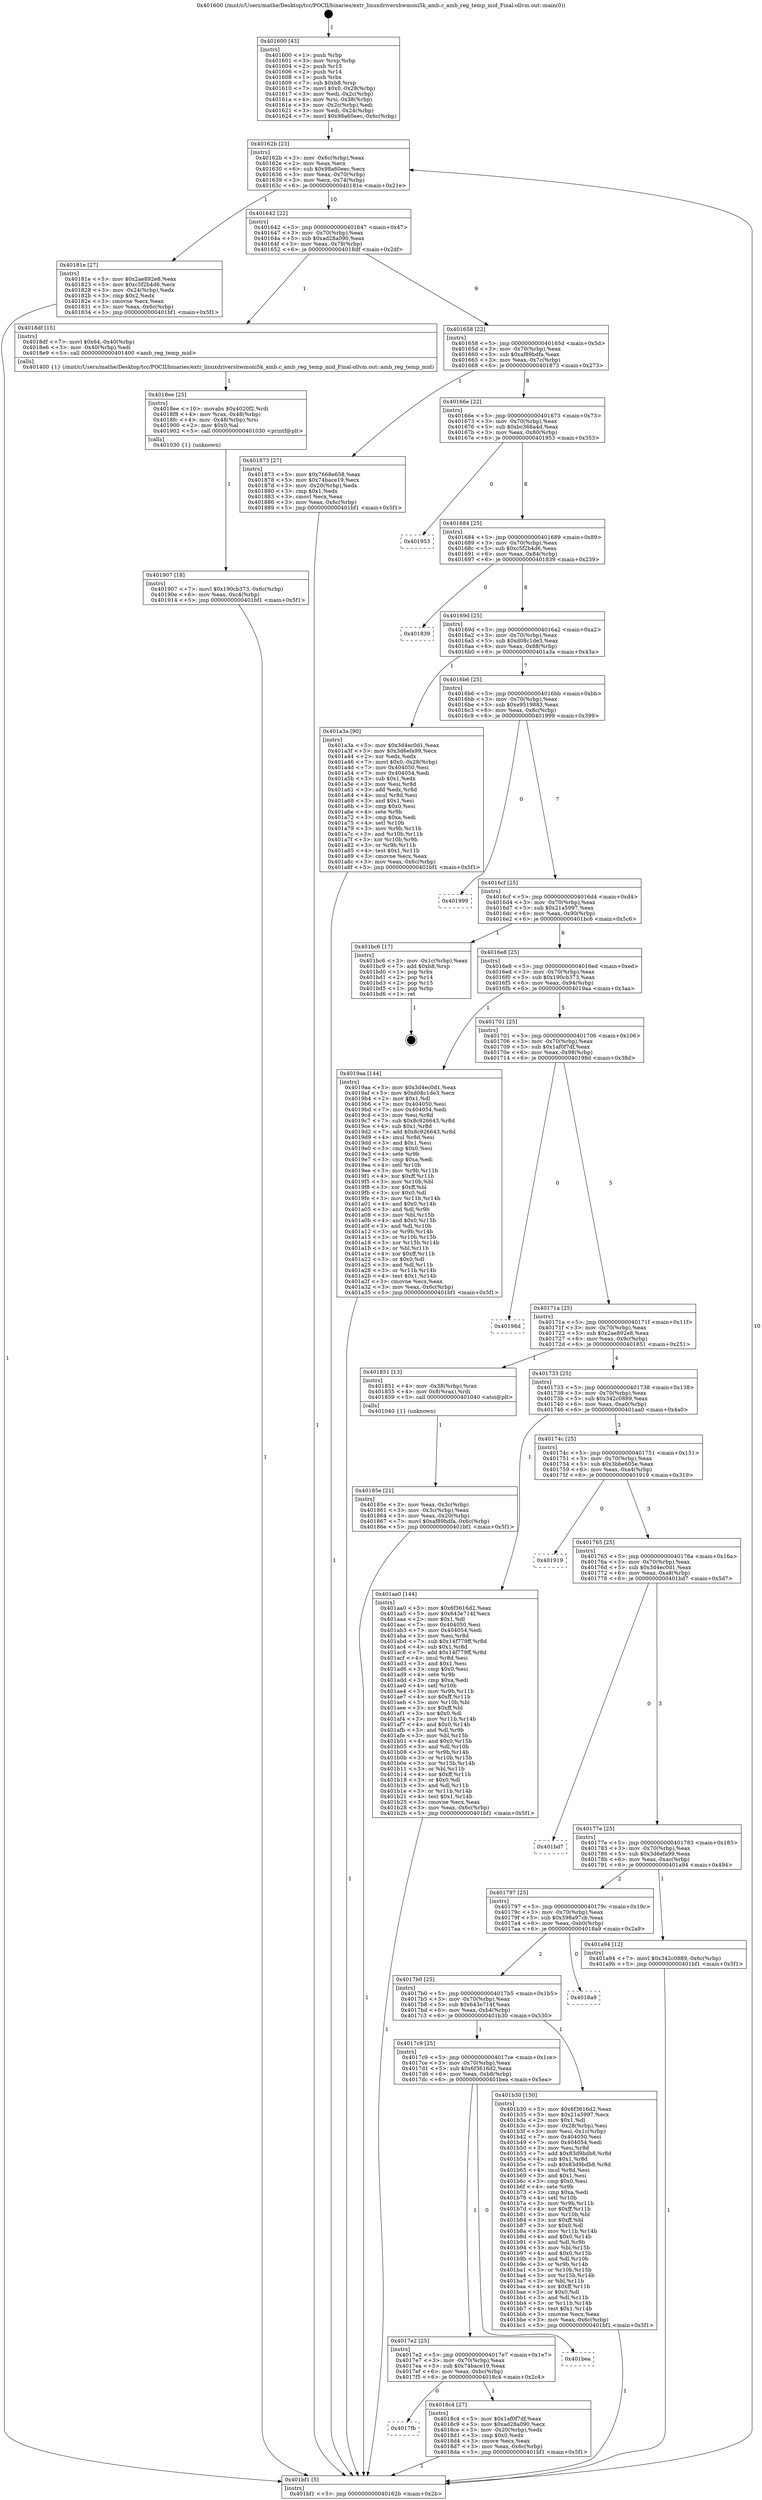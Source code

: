 digraph "0x401600" {
  label = "0x401600 (/mnt/c/Users/mathe/Desktop/tcc/POCII/binaries/extr_linuxdrivershwmoni5k_amb.c_amb_reg_temp_mid_Final-ollvm.out::main(0))"
  labelloc = "t"
  node[shape=record]

  Entry [label="",width=0.3,height=0.3,shape=circle,fillcolor=black,style=filled]
  "0x40162b" [label="{
     0x40162b [23]\l
     | [instrs]\l
     &nbsp;&nbsp;0x40162b \<+3\>: mov -0x6c(%rbp),%eax\l
     &nbsp;&nbsp;0x40162e \<+2\>: mov %eax,%ecx\l
     &nbsp;&nbsp;0x401630 \<+6\>: sub $0x98a60eec,%ecx\l
     &nbsp;&nbsp;0x401636 \<+3\>: mov %eax,-0x70(%rbp)\l
     &nbsp;&nbsp;0x401639 \<+3\>: mov %ecx,-0x74(%rbp)\l
     &nbsp;&nbsp;0x40163c \<+6\>: je 000000000040181e \<main+0x21e\>\l
  }"]
  "0x40181e" [label="{
     0x40181e [27]\l
     | [instrs]\l
     &nbsp;&nbsp;0x40181e \<+5\>: mov $0x2ae892e8,%eax\l
     &nbsp;&nbsp;0x401823 \<+5\>: mov $0xc5f2b4d6,%ecx\l
     &nbsp;&nbsp;0x401828 \<+3\>: mov -0x24(%rbp),%edx\l
     &nbsp;&nbsp;0x40182b \<+3\>: cmp $0x2,%edx\l
     &nbsp;&nbsp;0x40182e \<+3\>: cmovne %ecx,%eax\l
     &nbsp;&nbsp;0x401831 \<+3\>: mov %eax,-0x6c(%rbp)\l
     &nbsp;&nbsp;0x401834 \<+5\>: jmp 0000000000401bf1 \<main+0x5f1\>\l
  }"]
  "0x401642" [label="{
     0x401642 [22]\l
     | [instrs]\l
     &nbsp;&nbsp;0x401642 \<+5\>: jmp 0000000000401647 \<main+0x47\>\l
     &nbsp;&nbsp;0x401647 \<+3\>: mov -0x70(%rbp),%eax\l
     &nbsp;&nbsp;0x40164a \<+5\>: sub $0xad28a090,%eax\l
     &nbsp;&nbsp;0x40164f \<+3\>: mov %eax,-0x78(%rbp)\l
     &nbsp;&nbsp;0x401652 \<+6\>: je 00000000004018df \<main+0x2df\>\l
  }"]
  "0x401bf1" [label="{
     0x401bf1 [5]\l
     | [instrs]\l
     &nbsp;&nbsp;0x401bf1 \<+5\>: jmp 000000000040162b \<main+0x2b\>\l
  }"]
  "0x401600" [label="{
     0x401600 [43]\l
     | [instrs]\l
     &nbsp;&nbsp;0x401600 \<+1\>: push %rbp\l
     &nbsp;&nbsp;0x401601 \<+3\>: mov %rsp,%rbp\l
     &nbsp;&nbsp;0x401604 \<+2\>: push %r15\l
     &nbsp;&nbsp;0x401606 \<+2\>: push %r14\l
     &nbsp;&nbsp;0x401608 \<+1\>: push %rbx\l
     &nbsp;&nbsp;0x401609 \<+7\>: sub $0xb8,%rsp\l
     &nbsp;&nbsp;0x401610 \<+7\>: movl $0x0,-0x28(%rbp)\l
     &nbsp;&nbsp;0x401617 \<+3\>: mov %edi,-0x2c(%rbp)\l
     &nbsp;&nbsp;0x40161a \<+4\>: mov %rsi,-0x38(%rbp)\l
     &nbsp;&nbsp;0x40161e \<+3\>: mov -0x2c(%rbp),%edi\l
     &nbsp;&nbsp;0x401621 \<+3\>: mov %edi,-0x24(%rbp)\l
     &nbsp;&nbsp;0x401624 \<+7\>: movl $0x98a60eec,-0x6c(%rbp)\l
  }"]
  Exit [label="",width=0.3,height=0.3,shape=circle,fillcolor=black,style=filled,peripheries=2]
  "0x4018df" [label="{
     0x4018df [15]\l
     | [instrs]\l
     &nbsp;&nbsp;0x4018df \<+7\>: movl $0x64,-0x40(%rbp)\l
     &nbsp;&nbsp;0x4018e6 \<+3\>: mov -0x40(%rbp),%edi\l
     &nbsp;&nbsp;0x4018e9 \<+5\>: call 0000000000401400 \<amb_reg_temp_mid\>\l
     | [calls]\l
     &nbsp;&nbsp;0x401400 \{1\} (/mnt/c/Users/mathe/Desktop/tcc/POCII/binaries/extr_linuxdrivershwmoni5k_amb.c_amb_reg_temp_mid_Final-ollvm.out::amb_reg_temp_mid)\l
  }"]
  "0x401658" [label="{
     0x401658 [22]\l
     | [instrs]\l
     &nbsp;&nbsp;0x401658 \<+5\>: jmp 000000000040165d \<main+0x5d\>\l
     &nbsp;&nbsp;0x40165d \<+3\>: mov -0x70(%rbp),%eax\l
     &nbsp;&nbsp;0x401660 \<+5\>: sub $0xaf89bdfa,%eax\l
     &nbsp;&nbsp;0x401665 \<+3\>: mov %eax,-0x7c(%rbp)\l
     &nbsp;&nbsp;0x401668 \<+6\>: je 0000000000401873 \<main+0x273\>\l
  }"]
  "0x401907" [label="{
     0x401907 [18]\l
     | [instrs]\l
     &nbsp;&nbsp;0x401907 \<+7\>: movl $0x190cb373,-0x6c(%rbp)\l
     &nbsp;&nbsp;0x40190e \<+6\>: mov %eax,-0xc4(%rbp)\l
     &nbsp;&nbsp;0x401914 \<+5\>: jmp 0000000000401bf1 \<main+0x5f1\>\l
  }"]
  "0x401873" [label="{
     0x401873 [27]\l
     | [instrs]\l
     &nbsp;&nbsp;0x401873 \<+5\>: mov $0x7668e658,%eax\l
     &nbsp;&nbsp;0x401878 \<+5\>: mov $0x74bace19,%ecx\l
     &nbsp;&nbsp;0x40187d \<+3\>: mov -0x20(%rbp),%edx\l
     &nbsp;&nbsp;0x401880 \<+3\>: cmp $0x1,%edx\l
     &nbsp;&nbsp;0x401883 \<+3\>: cmovl %ecx,%eax\l
     &nbsp;&nbsp;0x401886 \<+3\>: mov %eax,-0x6c(%rbp)\l
     &nbsp;&nbsp;0x401889 \<+5\>: jmp 0000000000401bf1 \<main+0x5f1\>\l
  }"]
  "0x40166e" [label="{
     0x40166e [22]\l
     | [instrs]\l
     &nbsp;&nbsp;0x40166e \<+5\>: jmp 0000000000401673 \<main+0x73\>\l
     &nbsp;&nbsp;0x401673 \<+3\>: mov -0x70(%rbp),%eax\l
     &nbsp;&nbsp;0x401676 \<+5\>: sub $0xbc366a4d,%eax\l
     &nbsp;&nbsp;0x40167b \<+3\>: mov %eax,-0x80(%rbp)\l
     &nbsp;&nbsp;0x40167e \<+6\>: je 0000000000401953 \<main+0x353\>\l
  }"]
  "0x4018ee" [label="{
     0x4018ee [25]\l
     | [instrs]\l
     &nbsp;&nbsp;0x4018ee \<+10\>: movabs $0x4020f2,%rdi\l
     &nbsp;&nbsp;0x4018f8 \<+4\>: mov %rax,-0x48(%rbp)\l
     &nbsp;&nbsp;0x4018fc \<+4\>: mov -0x48(%rbp),%rsi\l
     &nbsp;&nbsp;0x401900 \<+2\>: mov $0x0,%al\l
     &nbsp;&nbsp;0x401902 \<+5\>: call 0000000000401030 \<printf@plt\>\l
     | [calls]\l
     &nbsp;&nbsp;0x401030 \{1\} (unknown)\l
  }"]
  "0x401953" [label="{
     0x401953\l
  }", style=dashed]
  "0x401684" [label="{
     0x401684 [25]\l
     | [instrs]\l
     &nbsp;&nbsp;0x401684 \<+5\>: jmp 0000000000401689 \<main+0x89\>\l
     &nbsp;&nbsp;0x401689 \<+3\>: mov -0x70(%rbp),%eax\l
     &nbsp;&nbsp;0x40168c \<+5\>: sub $0xc5f2b4d6,%eax\l
     &nbsp;&nbsp;0x401691 \<+6\>: mov %eax,-0x84(%rbp)\l
     &nbsp;&nbsp;0x401697 \<+6\>: je 0000000000401839 \<main+0x239\>\l
  }"]
  "0x4017fb" [label="{
     0x4017fb\l
  }", style=dashed]
  "0x401839" [label="{
     0x401839\l
  }", style=dashed]
  "0x40169d" [label="{
     0x40169d [25]\l
     | [instrs]\l
     &nbsp;&nbsp;0x40169d \<+5\>: jmp 00000000004016a2 \<main+0xa2\>\l
     &nbsp;&nbsp;0x4016a2 \<+3\>: mov -0x70(%rbp),%eax\l
     &nbsp;&nbsp;0x4016a5 \<+5\>: sub $0xd08c1de3,%eax\l
     &nbsp;&nbsp;0x4016aa \<+6\>: mov %eax,-0x88(%rbp)\l
     &nbsp;&nbsp;0x4016b0 \<+6\>: je 0000000000401a3a \<main+0x43a\>\l
  }"]
  "0x4018c4" [label="{
     0x4018c4 [27]\l
     | [instrs]\l
     &nbsp;&nbsp;0x4018c4 \<+5\>: mov $0x1af0f7df,%eax\l
     &nbsp;&nbsp;0x4018c9 \<+5\>: mov $0xad28a090,%ecx\l
     &nbsp;&nbsp;0x4018ce \<+3\>: mov -0x20(%rbp),%edx\l
     &nbsp;&nbsp;0x4018d1 \<+3\>: cmp $0x0,%edx\l
     &nbsp;&nbsp;0x4018d4 \<+3\>: cmove %ecx,%eax\l
     &nbsp;&nbsp;0x4018d7 \<+3\>: mov %eax,-0x6c(%rbp)\l
     &nbsp;&nbsp;0x4018da \<+5\>: jmp 0000000000401bf1 \<main+0x5f1\>\l
  }"]
  "0x401a3a" [label="{
     0x401a3a [90]\l
     | [instrs]\l
     &nbsp;&nbsp;0x401a3a \<+5\>: mov $0x3d4ec0d1,%eax\l
     &nbsp;&nbsp;0x401a3f \<+5\>: mov $0x3d6efa99,%ecx\l
     &nbsp;&nbsp;0x401a44 \<+2\>: xor %edx,%edx\l
     &nbsp;&nbsp;0x401a46 \<+7\>: movl $0x0,-0x28(%rbp)\l
     &nbsp;&nbsp;0x401a4d \<+7\>: mov 0x404050,%esi\l
     &nbsp;&nbsp;0x401a54 \<+7\>: mov 0x404054,%edi\l
     &nbsp;&nbsp;0x401a5b \<+3\>: sub $0x1,%edx\l
     &nbsp;&nbsp;0x401a5e \<+3\>: mov %esi,%r8d\l
     &nbsp;&nbsp;0x401a61 \<+3\>: add %edx,%r8d\l
     &nbsp;&nbsp;0x401a64 \<+4\>: imul %r8d,%esi\l
     &nbsp;&nbsp;0x401a68 \<+3\>: and $0x1,%esi\l
     &nbsp;&nbsp;0x401a6b \<+3\>: cmp $0x0,%esi\l
     &nbsp;&nbsp;0x401a6e \<+4\>: sete %r9b\l
     &nbsp;&nbsp;0x401a72 \<+3\>: cmp $0xa,%edi\l
     &nbsp;&nbsp;0x401a75 \<+4\>: setl %r10b\l
     &nbsp;&nbsp;0x401a79 \<+3\>: mov %r9b,%r11b\l
     &nbsp;&nbsp;0x401a7c \<+3\>: and %r10b,%r11b\l
     &nbsp;&nbsp;0x401a7f \<+3\>: xor %r10b,%r9b\l
     &nbsp;&nbsp;0x401a82 \<+3\>: or %r9b,%r11b\l
     &nbsp;&nbsp;0x401a85 \<+4\>: test $0x1,%r11b\l
     &nbsp;&nbsp;0x401a89 \<+3\>: cmovne %ecx,%eax\l
     &nbsp;&nbsp;0x401a8c \<+3\>: mov %eax,-0x6c(%rbp)\l
     &nbsp;&nbsp;0x401a8f \<+5\>: jmp 0000000000401bf1 \<main+0x5f1\>\l
  }"]
  "0x4016b6" [label="{
     0x4016b6 [25]\l
     | [instrs]\l
     &nbsp;&nbsp;0x4016b6 \<+5\>: jmp 00000000004016bb \<main+0xbb\>\l
     &nbsp;&nbsp;0x4016bb \<+3\>: mov -0x70(%rbp),%eax\l
     &nbsp;&nbsp;0x4016be \<+5\>: sub $0xe9519883,%eax\l
     &nbsp;&nbsp;0x4016c3 \<+6\>: mov %eax,-0x8c(%rbp)\l
     &nbsp;&nbsp;0x4016c9 \<+6\>: je 0000000000401999 \<main+0x399\>\l
  }"]
  "0x4017e2" [label="{
     0x4017e2 [25]\l
     | [instrs]\l
     &nbsp;&nbsp;0x4017e2 \<+5\>: jmp 00000000004017e7 \<main+0x1e7\>\l
     &nbsp;&nbsp;0x4017e7 \<+3\>: mov -0x70(%rbp),%eax\l
     &nbsp;&nbsp;0x4017ea \<+5\>: sub $0x74bace19,%eax\l
     &nbsp;&nbsp;0x4017ef \<+6\>: mov %eax,-0xbc(%rbp)\l
     &nbsp;&nbsp;0x4017f5 \<+6\>: je 00000000004018c4 \<main+0x2c4\>\l
  }"]
  "0x401999" [label="{
     0x401999\l
  }", style=dashed]
  "0x4016cf" [label="{
     0x4016cf [25]\l
     | [instrs]\l
     &nbsp;&nbsp;0x4016cf \<+5\>: jmp 00000000004016d4 \<main+0xd4\>\l
     &nbsp;&nbsp;0x4016d4 \<+3\>: mov -0x70(%rbp),%eax\l
     &nbsp;&nbsp;0x4016d7 \<+5\>: sub $0x21a5997,%eax\l
     &nbsp;&nbsp;0x4016dc \<+6\>: mov %eax,-0x90(%rbp)\l
     &nbsp;&nbsp;0x4016e2 \<+6\>: je 0000000000401bc6 \<main+0x5c6\>\l
  }"]
  "0x401bea" [label="{
     0x401bea\l
  }", style=dashed]
  "0x401bc6" [label="{
     0x401bc6 [17]\l
     | [instrs]\l
     &nbsp;&nbsp;0x401bc6 \<+3\>: mov -0x1c(%rbp),%eax\l
     &nbsp;&nbsp;0x401bc9 \<+7\>: add $0xb8,%rsp\l
     &nbsp;&nbsp;0x401bd0 \<+1\>: pop %rbx\l
     &nbsp;&nbsp;0x401bd1 \<+2\>: pop %r14\l
     &nbsp;&nbsp;0x401bd3 \<+2\>: pop %r15\l
     &nbsp;&nbsp;0x401bd5 \<+1\>: pop %rbp\l
     &nbsp;&nbsp;0x401bd6 \<+1\>: ret\l
  }"]
  "0x4016e8" [label="{
     0x4016e8 [25]\l
     | [instrs]\l
     &nbsp;&nbsp;0x4016e8 \<+5\>: jmp 00000000004016ed \<main+0xed\>\l
     &nbsp;&nbsp;0x4016ed \<+3\>: mov -0x70(%rbp),%eax\l
     &nbsp;&nbsp;0x4016f0 \<+5\>: sub $0x190cb373,%eax\l
     &nbsp;&nbsp;0x4016f5 \<+6\>: mov %eax,-0x94(%rbp)\l
     &nbsp;&nbsp;0x4016fb \<+6\>: je 00000000004019aa \<main+0x3aa\>\l
  }"]
  "0x4017c9" [label="{
     0x4017c9 [25]\l
     | [instrs]\l
     &nbsp;&nbsp;0x4017c9 \<+5\>: jmp 00000000004017ce \<main+0x1ce\>\l
     &nbsp;&nbsp;0x4017ce \<+3\>: mov -0x70(%rbp),%eax\l
     &nbsp;&nbsp;0x4017d1 \<+5\>: sub $0x6f3616d2,%eax\l
     &nbsp;&nbsp;0x4017d6 \<+6\>: mov %eax,-0xb8(%rbp)\l
     &nbsp;&nbsp;0x4017dc \<+6\>: je 0000000000401bea \<main+0x5ea\>\l
  }"]
  "0x4019aa" [label="{
     0x4019aa [144]\l
     | [instrs]\l
     &nbsp;&nbsp;0x4019aa \<+5\>: mov $0x3d4ec0d1,%eax\l
     &nbsp;&nbsp;0x4019af \<+5\>: mov $0xd08c1de3,%ecx\l
     &nbsp;&nbsp;0x4019b4 \<+2\>: mov $0x1,%dl\l
     &nbsp;&nbsp;0x4019b6 \<+7\>: mov 0x404050,%esi\l
     &nbsp;&nbsp;0x4019bd \<+7\>: mov 0x404054,%edi\l
     &nbsp;&nbsp;0x4019c4 \<+3\>: mov %esi,%r8d\l
     &nbsp;&nbsp;0x4019c7 \<+7\>: sub $0x8c926643,%r8d\l
     &nbsp;&nbsp;0x4019ce \<+4\>: sub $0x1,%r8d\l
     &nbsp;&nbsp;0x4019d2 \<+7\>: add $0x8c926643,%r8d\l
     &nbsp;&nbsp;0x4019d9 \<+4\>: imul %r8d,%esi\l
     &nbsp;&nbsp;0x4019dd \<+3\>: and $0x1,%esi\l
     &nbsp;&nbsp;0x4019e0 \<+3\>: cmp $0x0,%esi\l
     &nbsp;&nbsp;0x4019e3 \<+4\>: sete %r9b\l
     &nbsp;&nbsp;0x4019e7 \<+3\>: cmp $0xa,%edi\l
     &nbsp;&nbsp;0x4019ea \<+4\>: setl %r10b\l
     &nbsp;&nbsp;0x4019ee \<+3\>: mov %r9b,%r11b\l
     &nbsp;&nbsp;0x4019f1 \<+4\>: xor $0xff,%r11b\l
     &nbsp;&nbsp;0x4019f5 \<+3\>: mov %r10b,%bl\l
     &nbsp;&nbsp;0x4019f8 \<+3\>: xor $0xff,%bl\l
     &nbsp;&nbsp;0x4019fb \<+3\>: xor $0x0,%dl\l
     &nbsp;&nbsp;0x4019fe \<+3\>: mov %r11b,%r14b\l
     &nbsp;&nbsp;0x401a01 \<+4\>: and $0x0,%r14b\l
     &nbsp;&nbsp;0x401a05 \<+3\>: and %dl,%r9b\l
     &nbsp;&nbsp;0x401a08 \<+3\>: mov %bl,%r15b\l
     &nbsp;&nbsp;0x401a0b \<+4\>: and $0x0,%r15b\l
     &nbsp;&nbsp;0x401a0f \<+3\>: and %dl,%r10b\l
     &nbsp;&nbsp;0x401a12 \<+3\>: or %r9b,%r14b\l
     &nbsp;&nbsp;0x401a15 \<+3\>: or %r10b,%r15b\l
     &nbsp;&nbsp;0x401a18 \<+3\>: xor %r15b,%r14b\l
     &nbsp;&nbsp;0x401a1b \<+3\>: or %bl,%r11b\l
     &nbsp;&nbsp;0x401a1e \<+4\>: xor $0xff,%r11b\l
     &nbsp;&nbsp;0x401a22 \<+3\>: or $0x0,%dl\l
     &nbsp;&nbsp;0x401a25 \<+3\>: and %dl,%r11b\l
     &nbsp;&nbsp;0x401a28 \<+3\>: or %r11b,%r14b\l
     &nbsp;&nbsp;0x401a2b \<+4\>: test $0x1,%r14b\l
     &nbsp;&nbsp;0x401a2f \<+3\>: cmovne %ecx,%eax\l
     &nbsp;&nbsp;0x401a32 \<+3\>: mov %eax,-0x6c(%rbp)\l
     &nbsp;&nbsp;0x401a35 \<+5\>: jmp 0000000000401bf1 \<main+0x5f1\>\l
  }"]
  "0x401701" [label="{
     0x401701 [25]\l
     | [instrs]\l
     &nbsp;&nbsp;0x401701 \<+5\>: jmp 0000000000401706 \<main+0x106\>\l
     &nbsp;&nbsp;0x401706 \<+3\>: mov -0x70(%rbp),%eax\l
     &nbsp;&nbsp;0x401709 \<+5\>: sub $0x1af0f7df,%eax\l
     &nbsp;&nbsp;0x40170e \<+6\>: mov %eax,-0x98(%rbp)\l
     &nbsp;&nbsp;0x401714 \<+6\>: je 000000000040198d \<main+0x38d\>\l
  }"]
  "0x401b30" [label="{
     0x401b30 [150]\l
     | [instrs]\l
     &nbsp;&nbsp;0x401b30 \<+5\>: mov $0x6f3616d2,%eax\l
     &nbsp;&nbsp;0x401b35 \<+5\>: mov $0x21a5997,%ecx\l
     &nbsp;&nbsp;0x401b3a \<+2\>: mov $0x1,%dl\l
     &nbsp;&nbsp;0x401b3c \<+3\>: mov -0x28(%rbp),%esi\l
     &nbsp;&nbsp;0x401b3f \<+3\>: mov %esi,-0x1c(%rbp)\l
     &nbsp;&nbsp;0x401b42 \<+7\>: mov 0x404050,%esi\l
     &nbsp;&nbsp;0x401b49 \<+7\>: mov 0x404054,%edi\l
     &nbsp;&nbsp;0x401b50 \<+3\>: mov %esi,%r8d\l
     &nbsp;&nbsp;0x401b53 \<+7\>: add $0x83d9bdb8,%r8d\l
     &nbsp;&nbsp;0x401b5a \<+4\>: sub $0x1,%r8d\l
     &nbsp;&nbsp;0x401b5e \<+7\>: sub $0x83d9bdb8,%r8d\l
     &nbsp;&nbsp;0x401b65 \<+4\>: imul %r8d,%esi\l
     &nbsp;&nbsp;0x401b69 \<+3\>: and $0x1,%esi\l
     &nbsp;&nbsp;0x401b6c \<+3\>: cmp $0x0,%esi\l
     &nbsp;&nbsp;0x401b6f \<+4\>: sete %r9b\l
     &nbsp;&nbsp;0x401b73 \<+3\>: cmp $0xa,%edi\l
     &nbsp;&nbsp;0x401b76 \<+4\>: setl %r10b\l
     &nbsp;&nbsp;0x401b7a \<+3\>: mov %r9b,%r11b\l
     &nbsp;&nbsp;0x401b7d \<+4\>: xor $0xff,%r11b\l
     &nbsp;&nbsp;0x401b81 \<+3\>: mov %r10b,%bl\l
     &nbsp;&nbsp;0x401b84 \<+3\>: xor $0xff,%bl\l
     &nbsp;&nbsp;0x401b87 \<+3\>: xor $0x0,%dl\l
     &nbsp;&nbsp;0x401b8a \<+3\>: mov %r11b,%r14b\l
     &nbsp;&nbsp;0x401b8d \<+4\>: and $0x0,%r14b\l
     &nbsp;&nbsp;0x401b91 \<+3\>: and %dl,%r9b\l
     &nbsp;&nbsp;0x401b94 \<+3\>: mov %bl,%r15b\l
     &nbsp;&nbsp;0x401b97 \<+4\>: and $0x0,%r15b\l
     &nbsp;&nbsp;0x401b9b \<+3\>: and %dl,%r10b\l
     &nbsp;&nbsp;0x401b9e \<+3\>: or %r9b,%r14b\l
     &nbsp;&nbsp;0x401ba1 \<+3\>: or %r10b,%r15b\l
     &nbsp;&nbsp;0x401ba4 \<+3\>: xor %r15b,%r14b\l
     &nbsp;&nbsp;0x401ba7 \<+3\>: or %bl,%r11b\l
     &nbsp;&nbsp;0x401baa \<+4\>: xor $0xff,%r11b\l
     &nbsp;&nbsp;0x401bae \<+3\>: or $0x0,%dl\l
     &nbsp;&nbsp;0x401bb1 \<+3\>: and %dl,%r11b\l
     &nbsp;&nbsp;0x401bb4 \<+3\>: or %r11b,%r14b\l
     &nbsp;&nbsp;0x401bb7 \<+4\>: test $0x1,%r14b\l
     &nbsp;&nbsp;0x401bbb \<+3\>: cmovne %ecx,%eax\l
     &nbsp;&nbsp;0x401bbe \<+3\>: mov %eax,-0x6c(%rbp)\l
     &nbsp;&nbsp;0x401bc1 \<+5\>: jmp 0000000000401bf1 \<main+0x5f1\>\l
  }"]
  "0x40198d" [label="{
     0x40198d\l
  }", style=dashed]
  "0x40171a" [label="{
     0x40171a [25]\l
     | [instrs]\l
     &nbsp;&nbsp;0x40171a \<+5\>: jmp 000000000040171f \<main+0x11f\>\l
     &nbsp;&nbsp;0x40171f \<+3\>: mov -0x70(%rbp),%eax\l
     &nbsp;&nbsp;0x401722 \<+5\>: sub $0x2ae892e8,%eax\l
     &nbsp;&nbsp;0x401727 \<+6\>: mov %eax,-0x9c(%rbp)\l
     &nbsp;&nbsp;0x40172d \<+6\>: je 0000000000401851 \<main+0x251\>\l
  }"]
  "0x4017b0" [label="{
     0x4017b0 [25]\l
     | [instrs]\l
     &nbsp;&nbsp;0x4017b0 \<+5\>: jmp 00000000004017b5 \<main+0x1b5\>\l
     &nbsp;&nbsp;0x4017b5 \<+3\>: mov -0x70(%rbp),%eax\l
     &nbsp;&nbsp;0x4017b8 \<+5\>: sub $0x643e714f,%eax\l
     &nbsp;&nbsp;0x4017bd \<+6\>: mov %eax,-0xb4(%rbp)\l
     &nbsp;&nbsp;0x4017c3 \<+6\>: je 0000000000401b30 \<main+0x530\>\l
  }"]
  "0x401851" [label="{
     0x401851 [13]\l
     | [instrs]\l
     &nbsp;&nbsp;0x401851 \<+4\>: mov -0x38(%rbp),%rax\l
     &nbsp;&nbsp;0x401855 \<+4\>: mov 0x8(%rax),%rdi\l
     &nbsp;&nbsp;0x401859 \<+5\>: call 0000000000401040 \<atoi@plt\>\l
     | [calls]\l
     &nbsp;&nbsp;0x401040 \{1\} (unknown)\l
  }"]
  "0x401733" [label="{
     0x401733 [25]\l
     | [instrs]\l
     &nbsp;&nbsp;0x401733 \<+5\>: jmp 0000000000401738 \<main+0x138\>\l
     &nbsp;&nbsp;0x401738 \<+3\>: mov -0x70(%rbp),%eax\l
     &nbsp;&nbsp;0x40173b \<+5\>: sub $0x342c0889,%eax\l
     &nbsp;&nbsp;0x401740 \<+6\>: mov %eax,-0xa0(%rbp)\l
     &nbsp;&nbsp;0x401746 \<+6\>: je 0000000000401aa0 \<main+0x4a0\>\l
  }"]
  "0x40185e" [label="{
     0x40185e [21]\l
     | [instrs]\l
     &nbsp;&nbsp;0x40185e \<+3\>: mov %eax,-0x3c(%rbp)\l
     &nbsp;&nbsp;0x401861 \<+3\>: mov -0x3c(%rbp),%eax\l
     &nbsp;&nbsp;0x401864 \<+3\>: mov %eax,-0x20(%rbp)\l
     &nbsp;&nbsp;0x401867 \<+7\>: movl $0xaf89bdfa,-0x6c(%rbp)\l
     &nbsp;&nbsp;0x40186e \<+5\>: jmp 0000000000401bf1 \<main+0x5f1\>\l
  }"]
  "0x4018a9" [label="{
     0x4018a9\l
  }", style=dashed]
  "0x401aa0" [label="{
     0x401aa0 [144]\l
     | [instrs]\l
     &nbsp;&nbsp;0x401aa0 \<+5\>: mov $0x6f3616d2,%eax\l
     &nbsp;&nbsp;0x401aa5 \<+5\>: mov $0x643e714f,%ecx\l
     &nbsp;&nbsp;0x401aaa \<+2\>: mov $0x1,%dl\l
     &nbsp;&nbsp;0x401aac \<+7\>: mov 0x404050,%esi\l
     &nbsp;&nbsp;0x401ab3 \<+7\>: mov 0x404054,%edi\l
     &nbsp;&nbsp;0x401aba \<+3\>: mov %esi,%r8d\l
     &nbsp;&nbsp;0x401abd \<+7\>: sub $0x14f779ff,%r8d\l
     &nbsp;&nbsp;0x401ac4 \<+4\>: sub $0x1,%r8d\l
     &nbsp;&nbsp;0x401ac8 \<+7\>: add $0x14f779ff,%r8d\l
     &nbsp;&nbsp;0x401acf \<+4\>: imul %r8d,%esi\l
     &nbsp;&nbsp;0x401ad3 \<+3\>: and $0x1,%esi\l
     &nbsp;&nbsp;0x401ad6 \<+3\>: cmp $0x0,%esi\l
     &nbsp;&nbsp;0x401ad9 \<+4\>: sete %r9b\l
     &nbsp;&nbsp;0x401add \<+3\>: cmp $0xa,%edi\l
     &nbsp;&nbsp;0x401ae0 \<+4\>: setl %r10b\l
     &nbsp;&nbsp;0x401ae4 \<+3\>: mov %r9b,%r11b\l
     &nbsp;&nbsp;0x401ae7 \<+4\>: xor $0xff,%r11b\l
     &nbsp;&nbsp;0x401aeb \<+3\>: mov %r10b,%bl\l
     &nbsp;&nbsp;0x401aee \<+3\>: xor $0xff,%bl\l
     &nbsp;&nbsp;0x401af1 \<+3\>: xor $0x0,%dl\l
     &nbsp;&nbsp;0x401af4 \<+3\>: mov %r11b,%r14b\l
     &nbsp;&nbsp;0x401af7 \<+4\>: and $0x0,%r14b\l
     &nbsp;&nbsp;0x401afb \<+3\>: and %dl,%r9b\l
     &nbsp;&nbsp;0x401afe \<+3\>: mov %bl,%r15b\l
     &nbsp;&nbsp;0x401b01 \<+4\>: and $0x0,%r15b\l
     &nbsp;&nbsp;0x401b05 \<+3\>: and %dl,%r10b\l
     &nbsp;&nbsp;0x401b08 \<+3\>: or %r9b,%r14b\l
     &nbsp;&nbsp;0x401b0b \<+3\>: or %r10b,%r15b\l
     &nbsp;&nbsp;0x401b0e \<+3\>: xor %r15b,%r14b\l
     &nbsp;&nbsp;0x401b11 \<+3\>: or %bl,%r11b\l
     &nbsp;&nbsp;0x401b14 \<+4\>: xor $0xff,%r11b\l
     &nbsp;&nbsp;0x401b18 \<+3\>: or $0x0,%dl\l
     &nbsp;&nbsp;0x401b1b \<+3\>: and %dl,%r11b\l
     &nbsp;&nbsp;0x401b1e \<+3\>: or %r11b,%r14b\l
     &nbsp;&nbsp;0x401b21 \<+4\>: test $0x1,%r14b\l
     &nbsp;&nbsp;0x401b25 \<+3\>: cmovne %ecx,%eax\l
     &nbsp;&nbsp;0x401b28 \<+3\>: mov %eax,-0x6c(%rbp)\l
     &nbsp;&nbsp;0x401b2b \<+5\>: jmp 0000000000401bf1 \<main+0x5f1\>\l
  }"]
  "0x40174c" [label="{
     0x40174c [25]\l
     | [instrs]\l
     &nbsp;&nbsp;0x40174c \<+5\>: jmp 0000000000401751 \<main+0x151\>\l
     &nbsp;&nbsp;0x401751 \<+3\>: mov -0x70(%rbp),%eax\l
     &nbsp;&nbsp;0x401754 \<+5\>: sub $0x3bbe605e,%eax\l
     &nbsp;&nbsp;0x401759 \<+6\>: mov %eax,-0xa4(%rbp)\l
     &nbsp;&nbsp;0x40175f \<+6\>: je 0000000000401919 \<main+0x319\>\l
  }"]
  "0x401797" [label="{
     0x401797 [25]\l
     | [instrs]\l
     &nbsp;&nbsp;0x401797 \<+5\>: jmp 000000000040179c \<main+0x19c\>\l
     &nbsp;&nbsp;0x40179c \<+3\>: mov -0x70(%rbp),%eax\l
     &nbsp;&nbsp;0x40179f \<+5\>: sub $0x598a97cb,%eax\l
     &nbsp;&nbsp;0x4017a4 \<+6\>: mov %eax,-0xb0(%rbp)\l
     &nbsp;&nbsp;0x4017aa \<+6\>: je 00000000004018a9 \<main+0x2a9\>\l
  }"]
  "0x401919" [label="{
     0x401919\l
  }", style=dashed]
  "0x401765" [label="{
     0x401765 [25]\l
     | [instrs]\l
     &nbsp;&nbsp;0x401765 \<+5\>: jmp 000000000040176a \<main+0x16a\>\l
     &nbsp;&nbsp;0x40176a \<+3\>: mov -0x70(%rbp),%eax\l
     &nbsp;&nbsp;0x40176d \<+5\>: sub $0x3d4ec0d1,%eax\l
     &nbsp;&nbsp;0x401772 \<+6\>: mov %eax,-0xa8(%rbp)\l
     &nbsp;&nbsp;0x401778 \<+6\>: je 0000000000401bd7 \<main+0x5d7\>\l
  }"]
  "0x401a94" [label="{
     0x401a94 [12]\l
     | [instrs]\l
     &nbsp;&nbsp;0x401a94 \<+7\>: movl $0x342c0889,-0x6c(%rbp)\l
     &nbsp;&nbsp;0x401a9b \<+5\>: jmp 0000000000401bf1 \<main+0x5f1\>\l
  }"]
  "0x401bd7" [label="{
     0x401bd7\l
  }", style=dashed]
  "0x40177e" [label="{
     0x40177e [25]\l
     | [instrs]\l
     &nbsp;&nbsp;0x40177e \<+5\>: jmp 0000000000401783 \<main+0x183\>\l
     &nbsp;&nbsp;0x401783 \<+3\>: mov -0x70(%rbp),%eax\l
     &nbsp;&nbsp;0x401786 \<+5\>: sub $0x3d6efa99,%eax\l
     &nbsp;&nbsp;0x40178b \<+6\>: mov %eax,-0xac(%rbp)\l
     &nbsp;&nbsp;0x401791 \<+6\>: je 0000000000401a94 \<main+0x494\>\l
  }"]
  Entry -> "0x401600" [label=" 1"]
  "0x40162b" -> "0x40181e" [label=" 1"]
  "0x40162b" -> "0x401642" [label=" 10"]
  "0x40181e" -> "0x401bf1" [label=" 1"]
  "0x401600" -> "0x40162b" [label=" 1"]
  "0x401bf1" -> "0x40162b" [label=" 10"]
  "0x401bc6" -> Exit [label=" 1"]
  "0x401642" -> "0x4018df" [label=" 1"]
  "0x401642" -> "0x401658" [label=" 9"]
  "0x401b30" -> "0x401bf1" [label=" 1"]
  "0x401658" -> "0x401873" [label=" 1"]
  "0x401658" -> "0x40166e" [label=" 8"]
  "0x401aa0" -> "0x401bf1" [label=" 1"]
  "0x40166e" -> "0x401953" [label=" 0"]
  "0x40166e" -> "0x401684" [label=" 8"]
  "0x401a94" -> "0x401bf1" [label=" 1"]
  "0x401684" -> "0x401839" [label=" 0"]
  "0x401684" -> "0x40169d" [label=" 8"]
  "0x401a3a" -> "0x401bf1" [label=" 1"]
  "0x40169d" -> "0x401a3a" [label=" 1"]
  "0x40169d" -> "0x4016b6" [label=" 7"]
  "0x4019aa" -> "0x401bf1" [label=" 1"]
  "0x4016b6" -> "0x401999" [label=" 0"]
  "0x4016b6" -> "0x4016cf" [label=" 7"]
  "0x4018ee" -> "0x401907" [label=" 1"]
  "0x4016cf" -> "0x401bc6" [label=" 1"]
  "0x4016cf" -> "0x4016e8" [label=" 6"]
  "0x4018df" -> "0x4018ee" [label=" 1"]
  "0x4016e8" -> "0x4019aa" [label=" 1"]
  "0x4016e8" -> "0x401701" [label=" 5"]
  "0x4017e2" -> "0x4017fb" [label=" 0"]
  "0x401701" -> "0x40198d" [label=" 0"]
  "0x401701" -> "0x40171a" [label=" 5"]
  "0x4017e2" -> "0x4018c4" [label=" 1"]
  "0x40171a" -> "0x401851" [label=" 1"]
  "0x40171a" -> "0x401733" [label=" 4"]
  "0x401851" -> "0x40185e" [label=" 1"]
  "0x40185e" -> "0x401bf1" [label=" 1"]
  "0x401873" -> "0x401bf1" [label=" 1"]
  "0x4017c9" -> "0x4017e2" [label=" 1"]
  "0x401733" -> "0x401aa0" [label=" 1"]
  "0x401733" -> "0x40174c" [label=" 3"]
  "0x4017c9" -> "0x401bea" [label=" 0"]
  "0x40174c" -> "0x401919" [label=" 0"]
  "0x40174c" -> "0x401765" [label=" 3"]
  "0x4017b0" -> "0x4017c9" [label=" 1"]
  "0x401765" -> "0x401bd7" [label=" 0"]
  "0x401765" -> "0x40177e" [label=" 3"]
  "0x4017b0" -> "0x401b30" [label=" 1"]
  "0x40177e" -> "0x401a94" [label=" 1"]
  "0x40177e" -> "0x401797" [label=" 2"]
  "0x4018c4" -> "0x401bf1" [label=" 1"]
  "0x401797" -> "0x4018a9" [label=" 0"]
  "0x401797" -> "0x4017b0" [label=" 2"]
  "0x401907" -> "0x401bf1" [label=" 1"]
}
